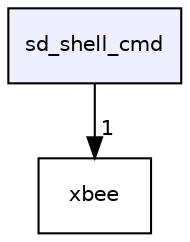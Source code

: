 digraph "sd_shell_cmd" {
  compound=true
  node [ fontsize="10", fontname="Helvetica"];
  edge [ labelfontsize="10", labelfontname="Helvetica"];
  dir_d91d62955b7477f35b9ee8b17e4ea395 [shape=box, label="sd_shell_cmd", style="filled", fillcolor="#eeeeff", pencolor="black", URL="dir_d91d62955b7477f35b9ee8b17e4ea395.html"];
  dir_8bedd321ef9e7f08ea8786a6386279ef [shape=box label="xbee" URL="dir_8bedd321ef9e7f08ea8786a6386279ef.html"];
  dir_d91d62955b7477f35b9ee8b17e4ea395->dir_8bedd321ef9e7f08ea8786a6386279ef [headlabel="1", labeldistance=1.5 headhref="dir_000025_000028.html"];
}
